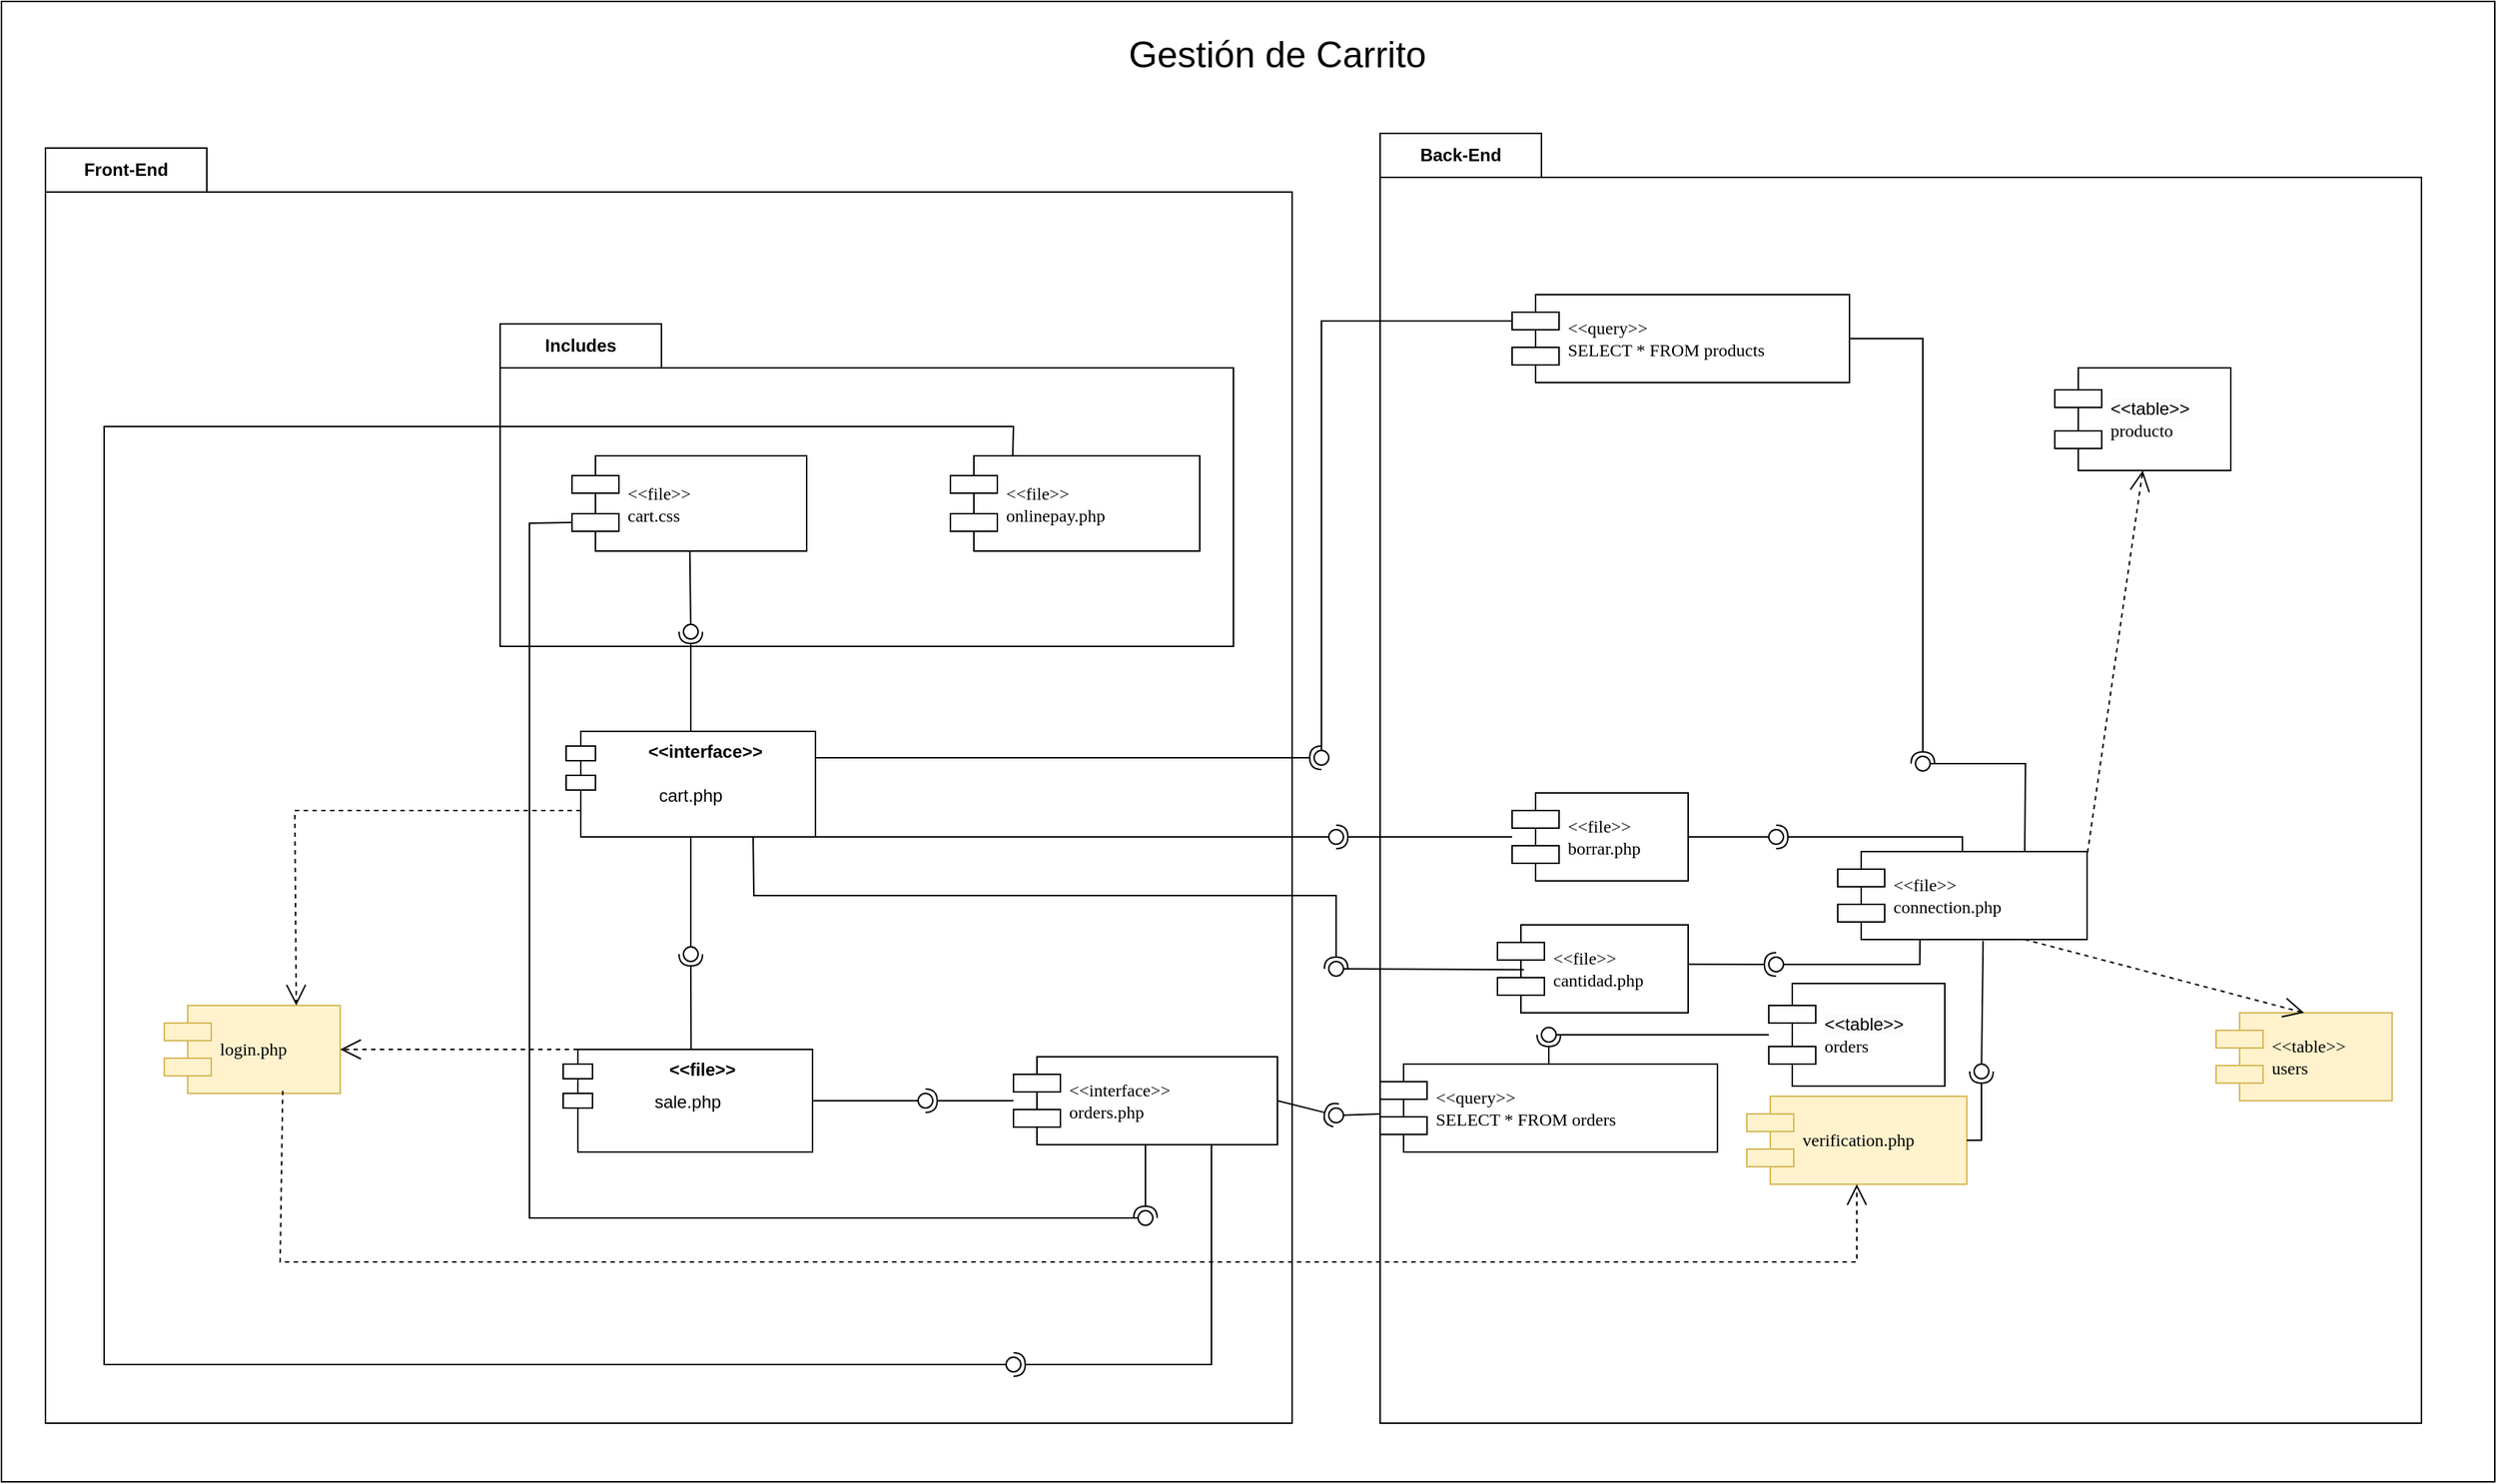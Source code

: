 <mxfile version="22.0.6" type="github">
  <diagram name="Página-1" id="RVKXWNZxPpr6Yc6Sv1PD">
    <mxGraphModel dx="2295" dy="1454" grid="1" gridSize="10" guides="1" tooltips="1" connect="1" arrows="1" fold="1" page="1" pageScale="1" pageWidth="1100" pageHeight="850" math="0" shadow="0">
      <root>
        <mxCell id="0" />
        <mxCell id="1" parent="0" />
        <mxCell id="IPV2-cLLf_qmS4peG7To-83" value="" style="rounded=0;whiteSpace=wrap;html=1;movable=1;resizable=1;rotatable=1;deletable=1;editable=1;locked=0;connectable=1;" parent="1" vertex="1">
          <mxGeometry x="-350" y="-10" width="1700" height="1010" as="geometry" />
        </mxCell>
        <mxCell id="IPV2-cLLf_qmS4peG7To-82" value="Front-End" style="shape=folder;fontStyle=1;tabWidth=110;tabHeight=30;tabPosition=left;html=1;boundedLbl=1;labelInHeader=1;container=0;collapsible=0;whiteSpace=wrap;movable=1;resizable=1;rotatable=1;deletable=1;editable=1;locked=0;connectable=1;" parent="1" vertex="1">
          <mxGeometry x="-320" y="90" width="850" height="870" as="geometry" />
        </mxCell>
        <mxCell id="IPV2-cLLf_qmS4peG7To-81" value="Back-End" style="shape=folder;fontStyle=1;tabWidth=110;tabHeight=30;tabPosition=left;html=1;boundedLbl=1;labelInHeader=1;container=0;collapsible=0;whiteSpace=wrap;movable=1;resizable=1;rotatable=1;deletable=1;editable=1;locked=0;connectable=1;" parent="1" vertex="1">
          <mxGeometry x="590" y="80" width="710" height="880" as="geometry" />
        </mxCell>
        <mxCell id="IPV2-cLLf_qmS4peG7To-23" value="Includes" style="shape=folder;fontStyle=1;tabWidth=110;tabHeight=30;tabPosition=left;html=1;boundedLbl=1;labelInHeader=1;container=0;collapsible=0;whiteSpace=wrap;movable=1;resizable=1;rotatable=1;deletable=1;editable=1;locked=0;connectable=1;" parent="1" vertex="1">
          <mxGeometry x="-10" y="210" width="500" height="220" as="geometry" />
        </mxCell>
        <mxCell id="MkPk-bmzPGhCvci8b6rm-13" value="&amp;lt;&amp;lt;interface&amp;gt;&amp;gt;" style="shape=module;align=left;spacingLeft=20;align=center;verticalAlign=top;whiteSpace=wrap;html=1;fontStyle=1" parent="1" vertex="1">
          <mxGeometry x="35" y="488" width="170" height="72" as="geometry" />
        </mxCell>
        <mxCell id="MkPk-bmzPGhCvci8b6rm-10" value="" style="ellipse;whiteSpace=wrap;html=1;align=center;aspect=fixed;fillColor=none;strokeColor=none;resizable=0;perimeter=centerPerimeter;rotatable=0;allowArrows=0;points=[];outlineConnect=1;" parent="1" vertex="1">
          <mxGeometry x="545" y="300" width="10" height="10" as="geometry" />
        </mxCell>
        <mxCell id="MkPk-bmzPGhCvci8b6rm-12" value="cart.php" style="text;strokeColor=none;fillColor=none;align=center;verticalAlign=top;spacingLeft=4;spacingRight=4;overflow=hidden;rotatable=0;points=[[0,0.5],[1,0.5]];portConstraint=eastwest;whiteSpace=wrap;html=1;" parent="1" vertex="1">
          <mxGeometry x="70" y="518" width="100" height="26" as="geometry" />
        </mxCell>
        <mxCell id="MkPk-bmzPGhCvci8b6rm-33" value="" style="ellipse;whiteSpace=wrap;html=1;align=center;aspect=fixed;fillColor=none;strokeColor=none;resizable=0;perimeter=centerPerimeter;rotatable=0;allowArrows=0;points=[];outlineConnect=1;" parent="1" vertex="1">
          <mxGeometry x="605" y="630" width="10" height="10" as="geometry" />
        </mxCell>
        <mxCell id="IPV2-cLLf_qmS4peG7To-8" value="&amp;lt;&amp;lt;file&amp;gt;&amp;gt;&lt;br&gt;cart.css" style="shape=component;align=left;spacingLeft=36;rounded=0;shadow=0;comic=0;labelBackgroundColor=none;strokeWidth=1;fontFamily=Verdana;fontSize=12;html=1;movable=1;resizable=1;rotatable=1;deletable=1;editable=1;locked=0;connectable=1;" parent="1" vertex="1">
          <mxGeometry x="39.0" y="300.0" width="160" height="65.018" as="geometry" />
        </mxCell>
        <mxCell id="IPV2-cLLf_qmS4peG7To-9" value="" style="rounded=0;orthogonalLoop=1;jettySize=auto;html=1;endArrow=oval;endFill=0;sketch=0;sourcePerimeterSpacing=0;targetPerimeterSpacing=0;endSize=10;" parent="1" source="IPV2-cLLf_qmS4peG7To-8" edge="1">
          <mxGeometry relative="1" as="geometry">
            <mxPoint x="130" y="690" as="sourcePoint" />
            <mxPoint x="120" y="420" as="targetPoint" />
          </mxGeometry>
        </mxCell>
        <mxCell id="IPV2-cLLf_qmS4peG7To-10" value="" style="rounded=0;orthogonalLoop=1;jettySize=auto;html=1;endArrow=halfCircle;endFill=0;endSize=6;strokeWidth=1;sketch=0;exitX=0.5;exitY=0;exitDx=0;exitDy=0;" parent="1" source="MkPk-bmzPGhCvci8b6rm-13" edge="1">
          <mxGeometry relative="1" as="geometry">
            <mxPoint x="130" y="588" as="sourcePoint" />
            <mxPoint x="120" y="420" as="targetPoint" />
          </mxGeometry>
        </mxCell>
        <mxCell id="IPV2-cLLf_qmS4peG7To-11" value="&amp;lt;&amp;lt;interface&amp;gt;&amp;gt;&lt;br&gt;orders.php" style="shape=component;align=left;spacingLeft=36;rounded=0;shadow=0;comic=0;labelBackgroundColor=none;strokeWidth=1;fontFamily=Verdana;fontSize=12;html=1;movable=1;resizable=1;rotatable=1;deletable=1;editable=1;locked=0;connectable=1;" parent="1" vertex="1">
          <mxGeometry x="340" y="710" width="180" height="60" as="geometry" />
        </mxCell>
        <mxCell id="IPV2-cLLf_qmS4peG7To-12" value="" style="group" parent="1" vertex="1" connectable="0">
          <mxGeometry x="33" y="705" width="170" height="70" as="geometry" />
        </mxCell>
        <mxCell id="MkPk-bmzPGhCvci8b6rm-29" value="&amp;lt;&amp;lt;file&amp;gt;&amp;gt;" style="shape=module;align=center;spacingLeft=20;align=center;verticalAlign=top;whiteSpace=wrap;html=1;fontStyle=1" parent="IPV2-cLLf_qmS4peG7To-12" vertex="1">
          <mxGeometry width="170" height="70" as="geometry" />
        </mxCell>
        <mxCell id="MkPk-bmzPGhCvci8b6rm-30" value="sale.php" style="text;strokeColor=none;fillColor=none;align=center;verticalAlign=top;spacingLeft=4;spacingRight=4;overflow=hidden;rotatable=0;points=[[0,0.5],[1,0.5]];portConstraint=eastwest;whiteSpace=wrap;html=1;" parent="IPV2-cLLf_qmS4peG7To-12" vertex="1">
          <mxGeometry x="35" y="22" width="100" height="26" as="geometry" />
        </mxCell>
        <mxCell id="IPV2-cLLf_qmS4peG7To-13" value="" style="rounded=0;orthogonalLoop=1;jettySize=auto;html=1;endArrow=oval;endFill=0;sketch=0;sourcePerimeterSpacing=0;targetPerimeterSpacing=0;endSize=10;exitX=0;exitY=0.7;exitDx=0;exitDy=0;" parent="1" source="IPV2-cLLf_qmS4peG7To-8" edge="1">
          <mxGeometry relative="1" as="geometry">
            <mxPoint x="129" y="375" as="sourcePoint" />
            <mxPoint x="430" y="820" as="targetPoint" />
            <Array as="points">
              <mxPoint x="10" y="346" />
              <mxPoint x="10" y="820" />
            </Array>
          </mxGeometry>
        </mxCell>
        <mxCell id="IPV2-cLLf_qmS4peG7To-14" value="" style="rounded=0;orthogonalLoop=1;jettySize=auto;html=1;endArrow=halfCircle;endFill=0;endSize=6;strokeWidth=1;sketch=0;exitX=0.5;exitY=1;exitDx=0;exitDy=0;" parent="1" source="IPV2-cLLf_qmS4peG7To-11" edge="1">
          <mxGeometry relative="1" as="geometry">
            <mxPoint x="130" y="588" as="sourcePoint" />
            <mxPoint x="430" y="820" as="targetPoint" />
          </mxGeometry>
        </mxCell>
        <mxCell id="IPV2-cLLf_qmS4peG7To-16" value="" style="rounded=0;orthogonalLoop=1;jettySize=auto;html=1;endArrow=halfCircle;endFill=0;endSize=6;strokeWidth=1;sketch=0;" parent="1" source="IPV2-cLLf_qmS4peG7To-11" edge="1">
          <mxGeometry relative="1" as="geometry">
            <mxPoint x="350" y="710" as="sourcePoint" />
            <mxPoint x="280" y="740" as="targetPoint" />
            <Array as="points" />
          </mxGeometry>
        </mxCell>
        <mxCell id="IPV2-cLLf_qmS4peG7To-17" value="" style="rounded=0;orthogonalLoop=1;jettySize=auto;html=1;endArrow=oval;endFill=0;sketch=0;sourcePerimeterSpacing=0;targetPerimeterSpacing=0;endSize=10;" parent="1" edge="1" source="MkPk-bmzPGhCvci8b6rm-29">
          <mxGeometry relative="1" as="geometry">
            <mxPoint x="210" y="740" as="sourcePoint" />
            <mxPoint x="280" y="740" as="targetPoint" />
          </mxGeometry>
        </mxCell>
        <mxCell id="IPV2-cLLf_qmS4peG7To-18" value="" style="rounded=0;orthogonalLoop=1;jettySize=auto;html=1;endArrow=oval;endFill=0;sketch=0;sourcePerimeterSpacing=0;targetPerimeterSpacing=0;endSize=10;exitX=0.5;exitY=1;exitDx=0;exitDy=0;" parent="1" source="MkPk-bmzPGhCvci8b6rm-13" edge="1">
          <mxGeometry relative="1" as="geometry">
            <mxPoint x="129" y="375" as="sourcePoint" />
            <mxPoint x="120" y="640" as="targetPoint" />
          </mxGeometry>
        </mxCell>
        <mxCell id="IPV2-cLLf_qmS4peG7To-19" value="" style="rounded=0;orthogonalLoop=1;jettySize=auto;html=1;endArrow=halfCircle;endFill=0;endSize=6;strokeWidth=1;sketch=0;exitX=0.513;exitY=-0.003;exitDx=0;exitDy=0;exitPerimeter=0;" parent="1" source="MkPk-bmzPGhCvci8b6rm-29" edge="1">
          <mxGeometry relative="1" as="geometry">
            <mxPoint x="120" y="700" as="sourcePoint" />
            <mxPoint x="120" y="640" as="targetPoint" />
          </mxGeometry>
        </mxCell>
        <mxCell id="IPV2-cLLf_qmS4peG7To-20" value="&amp;lt;&amp;lt;file&amp;gt;&amp;gt;&lt;br&gt;onlinepay.php" style="shape=component;align=left;spacingLeft=36;rounded=0;shadow=0;comic=0;labelBackgroundColor=none;strokeWidth=1;fontFamily=Verdana;fontSize=12;html=1;movable=1;resizable=1;rotatable=1;deletable=1;editable=1;locked=0;connectable=1;" parent="1" vertex="1">
          <mxGeometry x="297" y="300.0" width="170" height="65.018" as="geometry" />
        </mxCell>
        <mxCell id="IPV2-cLLf_qmS4peG7To-21" value="" style="rounded=0;orthogonalLoop=1;jettySize=auto;html=1;endArrow=oval;endFill=0;sketch=0;sourcePerimeterSpacing=0;targetPerimeterSpacing=0;endSize=10;exitX=0.25;exitY=0;exitDx=0;exitDy=0;" parent="1" source="IPV2-cLLf_qmS4peG7To-20" edge="1">
          <mxGeometry relative="1" as="geometry">
            <mxPoint x="135" y="588" as="sourcePoint" />
            <mxPoint x="340" y="920" as="targetPoint" />
            <Array as="points">
              <mxPoint x="340" y="280" />
              <mxPoint x="-280" y="280" />
              <mxPoint x="-280" y="920" />
            </Array>
          </mxGeometry>
        </mxCell>
        <mxCell id="IPV2-cLLf_qmS4peG7To-24" value="login.php" style="shape=component;align=left;spacingLeft=36;rounded=0;shadow=0;comic=0;labelBackgroundColor=none;strokeWidth=1;fontFamily=Verdana;fontSize=12;html=1;fillColor=#fff2cc;strokeColor=#d6b656;movable=1;resizable=1;rotatable=1;deletable=1;editable=1;locked=0;connectable=1;" parent="1" vertex="1">
          <mxGeometry x="-239" y="675" width="120" height="60" as="geometry" />
        </mxCell>
        <mxCell id="IPV2-cLLf_qmS4peG7To-26" value="verification.php" style="shape=component;align=left;spacingLeft=36;rounded=0;shadow=0;comic=0;labelBackgroundColor=none;strokeWidth=1;fontFamily=Verdana;fontSize=12;html=1;fillColor=#fff2cc;strokeColor=#d6b656;movable=1;resizable=1;rotatable=1;deletable=1;editable=1;locked=0;connectable=1;" parent="1" vertex="1">
          <mxGeometry x="840" y="737" width="150" height="60" as="geometry" />
        </mxCell>
        <mxCell id="IPV2-cLLf_qmS4peG7To-27" value="&amp;lt;&amp;lt;table&amp;gt;&amp;gt;&lt;br&gt;users" style="shape=component;align=left;spacingLeft=36;rounded=0;shadow=0;comic=0;labelBackgroundColor=none;strokeWidth=1;fontFamily=Verdana;fontSize=12;html=1;fillColor=#fff2cc;strokeColor=#d6b656;movable=1;resizable=1;rotatable=1;deletable=1;editable=1;locked=0;connectable=1;" parent="1" vertex="1">
          <mxGeometry x="1160" y="680" width="120" height="60" as="geometry" />
        </mxCell>
        <mxCell id="IPV2-cLLf_qmS4peG7To-28" value="" style="rounded=0;orthogonalLoop=1;jettySize=auto;html=1;endArrow=halfCircle;endFill=0;endSize=6;strokeWidth=1;sketch=0;movable=1;resizable=1;rotatable=1;deletable=1;editable=1;locked=0;connectable=1;exitX=1;exitY=0.5;exitDx=0;exitDy=0;" parent="1" source="IPV2-cLLf_qmS4peG7To-26" edge="1">
          <mxGeometry relative="1" as="geometry">
            <mxPoint x="1058" y="772" as="sourcePoint" />
            <mxPoint x="1000" y="720" as="targetPoint" />
            <Array as="points">
              <mxPoint x="1000" y="767" />
            </Array>
          </mxGeometry>
        </mxCell>
        <mxCell id="IPV2-cLLf_qmS4peG7To-29" value="" style="rounded=0;orthogonalLoop=1;jettySize=auto;html=1;endArrow=oval;endFill=0;sketch=0;sourcePerimeterSpacing=0;targetPerimeterSpacing=0;endSize=10;movable=1;resizable=1;rotatable=1;deletable=1;editable=1;locked=0;connectable=1;exitX=0.583;exitY=1.015;exitDx=0;exitDy=0;exitPerimeter=0;" parent="1" source="ddkNe6Mo585TkUD52_q1-7" edge="1">
          <mxGeometry relative="1" as="geometry">
            <mxPoint x="1018" y="772" as="sourcePoint" />
            <mxPoint x="1000" y="720" as="targetPoint" />
          </mxGeometry>
        </mxCell>
        <mxCell id="IPV2-cLLf_qmS4peG7To-30" value="" style="ellipse;whiteSpace=wrap;html=1;align=center;aspect=fixed;fillColor=none;strokeColor=none;resizable=1;perimeter=centerPerimeter;rotatable=1;allowArrows=0;points=[];outlineConnect=1;movable=1;deletable=1;editable=1;locked=0;connectable=1;" parent="1" vertex="1">
          <mxGeometry x="900" y="755" width="10" height="10" as="geometry" />
        </mxCell>
        <mxCell id="IPV2-cLLf_qmS4peG7To-37" value="&lt;br&gt;" style="endArrow=open;endSize=12;dashed=1;html=1;rounded=0;exitX=0;exitY=0;exitDx=10;exitDy=0;exitPerimeter=0;movable=1;resizable=1;rotatable=1;deletable=1;editable=1;locked=0;connectable=1;entryX=1;entryY=0.5;entryDx=0;entryDy=0;" parent="1" source="MkPk-bmzPGhCvci8b6rm-29" target="IPV2-cLLf_qmS4peG7To-24" edge="1">
          <mxGeometry width="160" relative="1" as="geometry">
            <mxPoint x="-58" y="544" as="sourcePoint" />
            <mxPoint x="-80" y="664" as="targetPoint" />
            <Array as="points" />
          </mxGeometry>
        </mxCell>
        <mxCell id="IPV2-cLLf_qmS4peG7To-38" value="&lt;br&gt;" style="endArrow=open;endSize=12;dashed=1;html=1;rounded=0;exitX=0;exitY=0.75;exitDx=10;exitDy=0;exitPerimeter=0;movable=1;resizable=1;rotatable=1;deletable=1;editable=1;locked=0;connectable=1;entryX=0.75;entryY=0;entryDx=0;entryDy=0;" parent="1" source="MkPk-bmzPGhCvci8b6rm-13" target="IPV2-cLLf_qmS4peG7To-24" edge="1">
          <mxGeometry width="160" relative="1" as="geometry">
            <mxPoint x="55" y="715" as="sourcePoint" />
            <mxPoint x="-110" y="715" as="targetPoint" />
            <Array as="points">
              <mxPoint x="-150" y="542" />
            </Array>
          </mxGeometry>
        </mxCell>
        <mxCell id="IPV2-cLLf_qmS4peG7To-39" value="&lt;br&gt;" style="endArrow=open;endSize=12;dashed=1;html=1;rounded=0;exitX=0.673;exitY=0.971;exitDx=0;exitDy=0;exitPerimeter=0;movable=1;resizable=1;rotatable=1;deletable=1;editable=1;locked=0;connectable=1;entryX=0.5;entryY=1;entryDx=0;entryDy=0;" parent="1" source="IPV2-cLLf_qmS4peG7To-24" target="IPV2-cLLf_qmS4peG7To-26" edge="1">
          <mxGeometry width="160" relative="1" as="geometry">
            <mxPoint x="65" y="725" as="sourcePoint" />
            <mxPoint x="-100" y="725" as="targetPoint" />
            <Array as="points">
              <mxPoint x="-160" y="850" />
              <mxPoint x="915" y="850" />
            </Array>
          </mxGeometry>
        </mxCell>
        <mxCell id="IPV2-cLLf_qmS4peG7To-53" value="&amp;lt;&amp;lt;query&amp;gt;&amp;gt;&lt;br&gt;SELECT * FROM products" style="shape=component;align=left;spacingLeft=36;rounded=0;shadow=0;comic=0;labelBackgroundColor=none;strokeWidth=1;fontFamily=Verdana;fontSize=12;html=1;movable=1;resizable=1;rotatable=1;deletable=1;editable=1;locked=0;connectable=1;" parent="1" vertex="1">
          <mxGeometry x="680" y="190" width="230" height="60" as="geometry" />
        </mxCell>
        <mxCell id="IPV2-cLLf_qmS4peG7To-54" value="" style="rounded=0;orthogonalLoop=1;jettySize=auto;html=1;endArrow=oval;endFill=0;sketch=0;sourcePerimeterSpacing=0;targetPerimeterSpacing=0;endSize=10;movable=1;resizable=1;rotatable=1;deletable=1;editable=1;locked=0;connectable=1;exitX=0;exitY=0.3;exitDx=0;exitDy=0;" parent="1" source="IPV2-cLLf_qmS4peG7To-53" edge="1">
          <mxGeometry relative="1" as="geometry">
            <mxPoint x="690" y="382" as="sourcePoint" />
            <mxPoint x="550" y="506" as="targetPoint" />
            <Array as="points">
              <mxPoint x="550" y="208" />
            </Array>
          </mxGeometry>
        </mxCell>
        <mxCell id="IPV2-cLLf_qmS4peG7To-55" value="" style="rounded=0;orthogonalLoop=1;jettySize=auto;html=1;endArrow=halfCircle;endFill=0;endSize=6;strokeWidth=1;sketch=0;movable=1;resizable=1;rotatable=1;deletable=1;editable=1;locked=0;connectable=1;exitX=1;exitY=0.25;exitDx=0;exitDy=0;" parent="1" source="MkPk-bmzPGhCvci8b6rm-13" edge="1">
          <mxGeometry relative="1" as="geometry">
            <mxPoint x="490" y="375" as="sourcePoint" />
            <mxPoint x="550" y="506" as="targetPoint" />
          </mxGeometry>
        </mxCell>
        <mxCell id="IPV2-cLLf_qmS4peG7To-58" value="" style="ellipse;whiteSpace=wrap;html=1;align=center;aspect=fixed;fillColor=none;strokeColor=none;resizable=1;perimeter=centerPerimeter;rotatable=1;allowArrows=0;points=[];outlineConnect=1;movable=1;deletable=1;editable=1;locked=0;connectable=1;" parent="1" vertex="1">
          <mxGeometry x="940" y="513" width="10" height="10" as="geometry" />
        </mxCell>
        <mxCell id="IPV2-cLLf_qmS4peG7To-84" value="&lt;font style=&quot;font-size: 25px;&quot;&gt;Gestión de Carrito&lt;/font&gt;" style="text;strokeColor=none;align=center;fillColor=none;html=1;verticalAlign=middle;whiteSpace=wrap;rounded=0;movable=1;resizable=1;rotatable=1;deletable=1;editable=1;locked=0;connectable=1;" parent="1" vertex="1">
          <mxGeometry x="360" width="320" height="50" as="geometry" />
        </mxCell>
        <mxCell id="ddkNe6Mo585TkUD52_q1-4" value="&amp;lt;&amp;lt;file&amp;gt;&amp;gt;&lt;br&gt;borrar.php" style="shape=component;align=left;spacingLeft=36;rounded=0;shadow=0;comic=0;labelBackgroundColor=none;strokeWidth=1;fontFamily=Verdana;fontSize=12;html=1;" parent="1" vertex="1">
          <mxGeometry x="680" y="530" width="120" height="60" as="geometry" />
        </mxCell>
        <mxCell id="ddkNe6Mo585TkUD52_q1-5" value="&amp;lt;&amp;lt;file&amp;gt;&amp;gt;&lt;br&gt;cantidad.php" style="shape=component;align=left;spacingLeft=36;rounded=0;shadow=0;comic=0;labelBackgroundColor=none;strokeWidth=1;fontFamily=Verdana;fontSize=12;html=1;" parent="1" vertex="1">
          <mxGeometry x="670" y="620" width="130" height="60" as="geometry" />
        </mxCell>
        <mxCell id="ddkNe6Mo585TkUD52_q1-7" value="&amp;lt;&amp;lt;file&amp;gt;&amp;gt;&lt;br&gt;connection.php" style="shape=component;align=left;spacingLeft=36;rounded=0;shadow=0;comic=0;labelBackgroundColor=none;strokeWidth=1;fontFamily=Verdana;fontSize=12;html=1;movable=1;resizable=1;rotatable=1;deletable=1;editable=1;locked=0;connectable=1;" parent="1" vertex="1">
          <mxGeometry x="902" y="570" width="170" height="60" as="geometry" />
        </mxCell>
        <mxCell id="ddkNe6Mo585TkUD52_q1-8" value="&lt;span style=&quot;color: rgb(0, 0, 0); font-family: Helvetica; font-size: 12px; font-style: normal; font-variant-ligatures: normal; font-variant-caps: normal; font-weight: 400; letter-spacing: normal; orphans: 2; text-align: center; text-indent: 0px; text-transform: none; widows: 2; word-spacing: 0px; -webkit-text-stroke-width: 0px; background-color: rgb(251, 251, 251); text-decoration-thickness: initial; text-decoration-style: initial; text-decoration-color: initial; float: none; display: inline !important;&quot;&gt;&amp;lt;&amp;lt;table&amp;gt;&amp;gt;&lt;/span&gt;&lt;br style=&quot;border-color: var(--border-color); color: rgb(0, 0, 0); font-family: Helvetica; font-size: 12px; font-style: normal; font-variant-ligatures: normal; font-variant-caps: normal; font-weight: 400; letter-spacing: normal; orphans: 2; text-align: center; text-indent: 0px; text-transform: none; widows: 2; word-spacing: 0px; -webkit-text-stroke-width: 0px; background-color: rgb(251, 251, 251); text-decoration-thickness: initial; text-decoration-style: initial; text-decoration-color: initial;&quot;&gt;producto" style="shape=component;align=left;spacingLeft=36;rounded=0;shadow=0;comic=0;labelBackgroundColor=none;strokeWidth=1;fontFamily=Verdana;fontSize=12;html=1;" parent="1" vertex="1">
          <mxGeometry x="1050" y="240" width="120" height="70" as="geometry" />
        </mxCell>
        <mxCell id="ddkNe6Mo585TkUD52_q1-9" value="" style="endArrow=open;endSize=12;dashed=1;html=1;rounded=0;entryX=0.5;entryY=1;entryDx=0;entryDy=0;exitX=1.002;exitY=0.012;exitDx=0;exitDy=0;exitPerimeter=0;" parent="1" source="ddkNe6Mo585TkUD52_q1-7" target="ddkNe6Mo585TkUD52_q1-8" edge="1">
          <mxGeometry width="160" relative="1" as="geometry">
            <mxPoint x="1070" y="590" as="sourcePoint" />
            <mxPoint x="1110" y="560" as="targetPoint" />
          </mxGeometry>
        </mxCell>
        <mxCell id="ddkNe6Mo585TkUD52_q1-10" value="" style="endArrow=open;endSize=12;dashed=1;html=1;rounded=0;entryX=0.5;entryY=0;entryDx=0;entryDy=0;exitX=0.75;exitY=1;exitDx=0;exitDy=0;" parent="1" source="ddkNe6Mo585TkUD52_q1-7" target="IPV2-cLLf_qmS4peG7To-27" edge="1">
          <mxGeometry width="160" relative="1" as="geometry">
            <mxPoint x="1080" y="610" as="sourcePoint" />
            <mxPoint x="1174" y="610" as="targetPoint" />
          </mxGeometry>
        </mxCell>
        <mxCell id="ddkNe6Mo585TkUD52_q1-11" value="" style="rounded=0;orthogonalLoop=1;jettySize=auto;html=1;endArrow=halfCircle;endFill=0;endSize=6;strokeWidth=1;sketch=0;movable=1;resizable=1;rotatable=1;deletable=1;editable=1;locked=0;connectable=1;" parent="1" source="ddkNe6Mo585TkUD52_q1-7" edge="1">
          <mxGeometry relative="1" as="geometry">
            <mxPoint x="920" y="470" as="sourcePoint" />
            <mxPoint x="860" y="560" as="targetPoint" />
            <Array as="points">
              <mxPoint x="987" y="560" />
            </Array>
          </mxGeometry>
        </mxCell>
        <mxCell id="ddkNe6Mo585TkUD52_q1-12" value="" style="rounded=0;orthogonalLoop=1;jettySize=auto;html=1;endArrow=halfCircle;endFill=0;endSize=6;strokeWidth=1;sketch=0;exitX=1.001;exitY=0.447;exitDx=0;exitDy=0;movable=1;resizable=1;rotatable=1;deletable=1;editable=1;locked=0;connectable=1;exitPerimeter=0;" parent="1" source="ddkNe6Mo585TkUD52_q1-5" edge="1">
          <mxGeometry relative="1" as="geometry">
            <mxPoint x="810" y="572" as="sourcePoint" />
            <mxPoint x="860" y="647" as="targetPoint" />
          </mxGeometry>
        </mxCell>
        <mxCell id="ddkNe6Mo585TkUD52_q1-13" value="" style="rounded=0;orthogonalLoop=1;jettySize=auto;html=1;endArrow=oval;endFill=0;sketch=0;sourcePerimeterSpacing=0;targetPerimeterSpacing=0;endSize=10;movable=1;resizable=1;rotatable=1;deletable=1;editable=1;locked=0;connectable=1;" parent="1" source="ddkNe6Mo585TkUD52_q1-4" edge="1">
          <mxGeometry relative="1" as="geometry">
            <mxPoint x="960" y="560" as="sourcePoint" />
            <mxPoint x="860" y="560" as="targetPoint" />
          </mxGeometry>
        </mxCell>
        <mxCell id="ddkNe6Mo585TkUD52_q1-14" value="" style="rounded=0;orthogonalLoop=1;jettySize=auto;html=1;endArrow=oval;endFill=0;sketch=0;sourcePerimeterSpacing=0;targetPerimeterSpacing=0;endSize=10;movable=1;resizable=1;rotatable=1;deletable=1;editable=1;locked=0;connectable=1;exitX=0.342;exitY=1.049;exitDx=0;exitDy=0;exitPerimeter=0;" parent="1" edge="1">
          <mxGeometry relative="1" as="geometry">
            <mxPoint x="958.07" y="630" as="sourcePoint" />
            <mxPoint x="860" y="647" as="targetPoint" />
            <Array as="points">
              <mxPoint x="957.93" y="647.06" />
            </Array>
          </mxGeometry>
        </mxCell>
        <mxCell id="ddkNe6Mo585TkUD52_q1-15" value="" style="rounded=0;orthogonalLoop=1;jettySize=auto;html=1;endArrow=halfCircle;endFill=0;endSize=6;strokeWidth=1;sketch=0;exitX=1;exitY=0.5;exitDx=0;exitDy=0;movable=1;resizable=1;rotatable=1;deletable=1;editable=1;locked=0;connectable=1;" parent="1" source="IPV2-cLLf_qmS4peG7To-53" edge="1">
          <mxGeometry relative="1" as="geometry">
            <mxPoint x="810" y="570" as="sourcePoint" />
            <mxPoint x="960" y="510" as="targetPoint" />
            <Array as="points">
              <mxPoint x="960" y="220" />
            </Array>
          </mxGeometry>
        </mxCell>
        <mxCell id="ddkNe6Mo585TkUD52_q1-16" value="" style="rounded=0;orthogonalLoop=1;jettySize=auto;html=1;endArrow=oval;endFill=0;sketch=0;sourcePerimeterSpacing=0;targetPerimeterSpacing=0;endSize=10;movable=1;resizable=1;rotatable=1;deletable=1;editable=1;locked=0;connectable=1;exitX=0.75;exitY=0;exitDx=0;exitDy=0;" parent="1" source="ddkNe6Mo585TkUD52_q1-7" edge="1">
          <mxGeometry relative="1" as="geometry">
            <mxPoint x="475" y="343" as="sourcePoint" />
            <mxPoint x="960" y="510" as="targetPoint" />
            <Array as="points">
              <mxPoint x="1030" y="510" />
            </Array>
          </mxGeometry>
        </mxCell>
        <mxCell id="ddkNe6Mo585TkUD52_q1-17" value="" style="rounded=0;orthogonalLoop=1;jettySize=auto;html=1;endArrow=halfCircle;endFill=0;endSize=6;strokeWidth=1;sketch=0;movable=1;resizable=1;rotatable=1;deletable=1;editable=1;locked=0;connectable=1;exitX=0.75;exitY=1;exitDx=0;exitDy=0;" parent="1" source="MkPk-bmzPGhCvci8b6rm-13" edge="1">
          <mxGeometry relative="1" as="geometry">
            <mxPoint x="215" y="516" as="sourcePoint" />
            <mxPoint x="560" y="650" as="targetPoint" />
            <Array as="points">
              <mxPoint x="163" y="600" />
              <mxPoint x="560" y="600" />
            </Array>
          </mxGeometry>
        </mxCell>
        <mxCell id="ddkNe6Mo585TkUD52_q1-19" value="" style="rounded=0;orthogonalLoop=1;jettySize=auto;html=1;endArrow=oval;endFill=0;sketch=0;sourcePerimeterSpacing=0;targetPerimeterSpacing=0;endSize=10;movable=1;resizable=1;rotatable=1;deletable=1;editable=1;locked=0;connectable=1;exitX=0.139;exitY=0.511;exitDx=0;exitDy=0;exitPerimeter=0;" parent="1" source="ddkNe6Mo585TkUD52_q1-5" edge="1">
          <mxGeometry relative="1" as="geometry">
            <mxPoint x="475" y="343" as="sourcePoint" />
            <mxPoint x="560" y="650" as="targetPoint" />
          </mxGeometry>
        </mxCell>
        <mxCell id="ddkNe6Mo585TkUD52_q1-20" value="" style="rounded=0;orthogonalLoop=1;jettySize=auto;html=1;endArrow=halfCircle;endFill=0;endSize=6;strokeWidth=1;sketch=0;movable=1;resizable=1;rotatable=1;deletable=1;editable=1;locked=0;connectable=1;" parent="1" source="ddkNe6Mo585TkUD52_q1-4" edge="1">
          <mxGeometry relative="1" as="geometry">
            <mxPoint x="215" y="516" as="sourcePoint" />
            <mxPoint x="560" y="560" as="targetPoint" />
          </mxGeometry>
        </mxCell>
        <mxCell id="ddkNe6Mo585TkUD52_q1-21" value="" style="rounded=0;orthogonalLoop=1;jettySize=auto;html=1;endArrow=oval;endFill=0;sketch=0;sourcePerimeterSpacing=0;targetPerimeterSpacing=0;endSize=10;movable=1;resizable=1;rotatable=1;deletable=1;editable=1;locked=0;connectable=1;exitX=1;exitY=1;exitDx=0;exitDy=0;" parent="1" source="MkPk-bmzPGhCvci8b6rm-13" edge="1">
          <mxGeometry relative="1" as="geometry">
            <mxPoint x="690" y="458" as="sourcePoint" />
            <mxPoint x="560" y="560" as="targetPoint" />
            <Array as="points" />
          </mxGeometry>
        </mxCell>
        <mxCell id="ddkNe6Mo585TkUD52_q1-23" value="&amp;lt;&amp;lt;query&amp;gt;&amp;gt;&lt;br&gt;SELECT * FROM orders" style="shape=component;align=left;spacingLeft=36;rounded=0;shadow=0;comic=0;labelBackgroundColor=none;strokeWidth=1;fontFamily=Verdana;fontSize=12;html=1;movable=1;resizable=1;rotatable=1;deletable=1;editable=1;locked=0;connectable=1;" parent="1" vertex="1">
          <mxGeometry x="590" y="715" width="230" height="60" as="geometry" />
        </mxCell>
        <mxCell id="ddkNe6Mo585TkUD52_q1-25" value="" style="rounded=0;orthogonalLoop=1;jettySize=auto;html=1;endArrow=halfCircle;endFill=0;endSize=6;strokeWidth=1;sketch=0;exitX=0.75;exitY=1;exitDx=0;exitDy=0;" parent="1" source="IPV2-cLLf_qmS4peG7To-11" edge="1">
          <mxGeometry relative="1" as="geometry">
            <mxPoint x="440" y="784" as="sourcePoint" />
            <mxPoint x="340" y="920" as="targetPoint" />
            <Array as="points">
              <mxPoint x="475" y="920" />
            </Array>
          </mxGeometry>
        </mxCell>
        <mxCell id="ddkNe6Mo585TkUD52_q1-26" value="" style="rounded=0;orthogonalLoop=1;jettySize=auto;html=1;endArrow=halfCircle;endFill=0;endSize=6;strokeWidth=1;sketch=0;exitX=1;exitY=0.5;exitDx=0;exitDy=0;" parent="1" source="IPV2-cLLf_qmS4peG7To-11" target="IPV2-cLLf_qmS4peG7To-11" edge="1">
          <mxGeometry relative="1" as="geometry">
            <mxPoint x="440" y="784" as="sourcePoint" />
            <mxPoint x="440" y="830" as="targetPoint" />
          </mxGeometry>
        </mxCell>
        <mxCell id="ddkNe6Mo585TkUD52_q1-27" value="" style="rounded=0;orthogonalLoop=1;jettySize=auto;html=1;endArrow=halfCircle;endFill=0;endSize=6;strokeWidth=1;sketch=0;exitX=1;exitY=0.5;exitDx=0;exitDy=0;" parent="1" source="IPV2-cLLf_qmS4peG7To-11" edge="1">
          <mxGeometry relative="1" as="geometry">
            <mxPoint x="440" y="784" as="sourcePoint" />
            <mxPoint x="560" y="750" as="targetPoint" />
          </mxGeometry>
        </mxCell>
        <mxCell id="ddkNe6Mo585TkUD52_q1-29" value="" style="rounded=0;orthogonalLoop=1;jettySize=auto;html=1;endArrow=oval;endFill=0;sketch=0;sourcePerimeterSpacing=0;targetPerimeterSpacing=0;endSize=10;movable=1;resizable=1;rotatable=1;deletable=1;editable=1;locked=0;connectable=1;" parent="1" source="ddkNe6Mo585TkUD52_q1-23" edge="1">
          <mxGeometry relative="1" as="geometry">
            <mxPoint x="968.07" y="650" as="sourcePoint" />
            <mxPoint x="560" y="750" as="targetPoint" />
            <Array as="points" />
          </mxGeometry>
        </mxCell>
        <mxCell id="80tY-w3vDynHcFCaDf5J-1" value="&lt;span style=&quot;color: rgb(0, 0, 0); font-family: Helvetica; font-size: 12px; font-style: normal; font-variant-ligatures: normal; font-variant-caps: normal; font-weight: 400; letter-spacing: normal; orphans: 2; text-align: center; text-indent: 0px; text-transform: none; widows: 2; word-spacing: 0px; -webkit-text-stroke-width: 0px; background-color: rgb(251, 251, 251); text-decoration-thickness: initial; text-decoration-style: initial; text-decoration-color: initial; float: none; display: inline !important;&quot;&gt;&amp;lt;&amp;lt;table&amp;gt;&amp;gt;&lt;/span&gt;&lt;br style=&quot;border-color: var(--border-color); color: rgb(0, 0, 0); font-family: Helvetica; font-size: 12px; font-style: normal; font-variant-ligatures: normal; font-variant-caps: normal; font-weight: 400; letter-spacing: normal; orphans: 2; text-align: center; text-indent: 0px; text-transform: none; widows: 2; word-spacing: 0px; -webkit-text-stroke-width: 0px; background-color: rgb(251, 251, 251); text-decoration-thickness: initial; text-decoration-style: initial; text-decoration-color: initial;&quot;&gt;orders" style="shape=component;align=left;spacingLeft=36;rounded=0;shadow=0;comic=0;labelBackgroundColor=none;strokeWidth=1;fontFamily=Verdana;fontSize=12;html=1;" vertex="1" parent="1">
          <mxGeometry x="855" y="660" width="120" height="70" as="geometry" />
        </mxCell>
        <mxCell id="80tY-w3vDynHcFCaDf5J-2" value="" style="rounded=0;orthogonalLoop=1;jettySize=auto;html=1;endArrow=halfCircle;endFill=0;endSize=6;strokeWidth=1;sketch=0;" edge="1" target="80tY-w3vDynHcFCaDf5J-4" parent="1" source="ddkNe6Mo585TkUD52_q1-23">
          <mxGeometry relative="1" as="geometry">
            <mxPoint x="840" y="700" as="sourcePoint" />
          </mxGeometry>
        </mxCell>
        <mxCell id="80tY-w3vDynHcFCaDf5J-3" value="" style="rounded=0;orthogonalLoop=1;jettySize=auto;html=1;endArrow=oval;endFill=0;sketch=0;sourcePerimeterSpacing=0;targetPerimeterSpacing=0;endSize=10;" edge="1" target="80tY-w3vDynHcFCaDf5J-4" parent="1" source="80tY-w3vDynHcFCaDf5J-1">
          <mxGeometry relative="1" as="geometry">
            <mxPoint x="800" y="700" as="sourcePoint" />
          </mxGeometry>
        </mxCell>
        <mxCell id="80tY-w3vDynHcFCaDf5J-4" value="" style="ellipse;whiteSpace=wrap;html=1;align=center;aspect=fixed;fillColor=none;strokeColor=none;resizable=0;perimeter=centerPerimeter;rotatable=0;allowArrows=0;points=[];outlineConnect=1;" vertex="1" parent="1">
          <mxGeometry x="700" y="690" width="10" height="10" as="geometry" />
        </mxCell>
      </root>
    </mxGraphModel>
  </diagram>
</mxfile>
